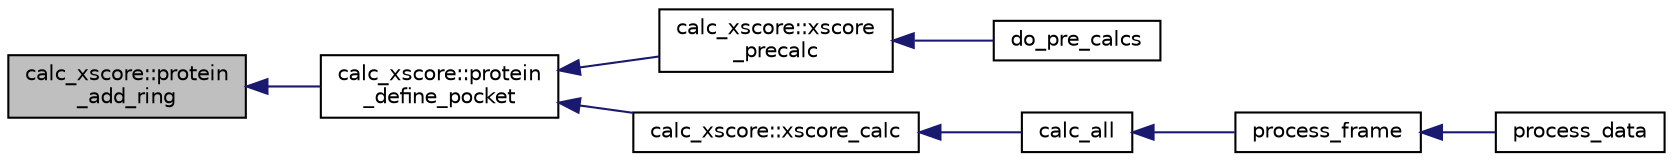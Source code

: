 digraph "calc_xscore::protein_add_ring"
{
  edge [fontname="Helvetica",fontsize="10",labelfontname="Helvetica",labelfontsize="10"];
  node [fontname="Helvetica",fontsize="10",shape=record];
  rankdir="LR";
  Node1 [label="calc_xscore::protein\l_add_ring",height=0.2,width=0.4,color="black", fillcolor="grey75", style="filled" fontcolor="black"];
  Node1 -> Node2 [dir="back",color="midnightblue",fontsize="10",style="solid"];
  Node2 [label="calc_xscore::protein\l_define_pocket",height=0.2,width=0.4,color="black", fillcolor="white", style="filled",URL="$classcalc__xscore.html#ae8388e5bcc799443fceb243046278e17"];
  Node2 -> Node3 [dir="back",color="midnightblue",fontsize="10",style="solid"];
  Node3 [label="calc_xscore::xscore\l_precalc",height=0.2,width=0.4,color="black", fillcolor="white", style="filled",URL="$classcalc__xscore.html#a1dd20b02356cb3c99283799d1030d1ba"];
  Node3 -> Node4 [dir="back",color="midnightblue",fontsize="10",style="solid"];
  Node4 [label="do_pre_calcs",height=0.2,width=0.4,color="black", fillcolor="white", style="filled",URL="$qcalc_8f90.html#a6de35d783d8e2c1ffead6a9dbf61ebb6"];
  Node2 -> Node5 [dir="back",color="midnightblue",fontsize="10",style="solid"];
  Node5 [label="calc_xscore::xscore_calc",height=0.2,width=0.4,color="black", fillcolor="white", style="filled",URL="$classcalc__xscore.html#a1f2c852d7a1ed801d7b14ce6205a384e"];
  Node5 -> Node6 [dir="back",color="midnightblue",fontsize="10",style="solid"];
  Node6 [label="calc_all",height=0.2,width=0.4,color="black", fillcolor="white", style="filled",URL="$qcalc_8f90.html#a5befd1d444d41d7d1e4bf8b297c17ee2"];
  Node6 -> Node7 [dir="back",color="midnightblue",fontsize="10",style="solid"];
  Node7 [label="process_frame",height=0.2,width=0.4,color="black", fillcolor="white", style="filled",URL="$qcalc_8f90.html#a93dcacb957411ed0d0471fe8a31c60d6"];
  Node7 -> Node8 [dir="back",color="midnightblue",fontsize="10",style="solid"];
  Node8 [label="process_data",height=0.2,width=0.4,color="black", fillcolor="white", style="filled",URL="$qcalc_8f90.html#a7d2d447954fb385bdca4f228de92b1eb"];
}
